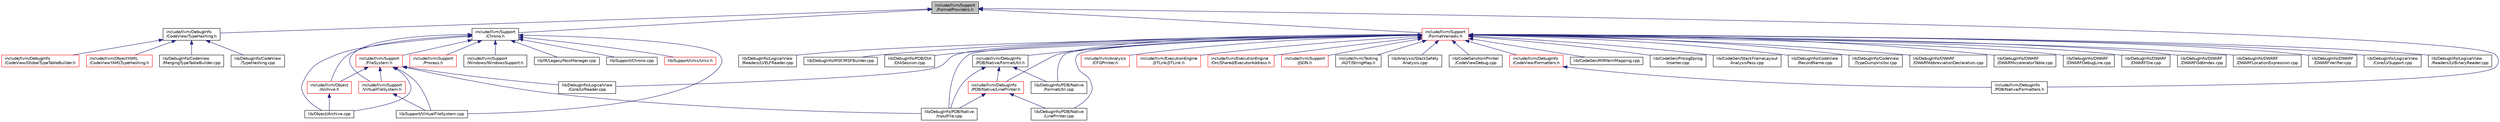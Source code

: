 digraph "include/llvm/Support/FormatProviders.h"
{
 // LATEX_PDF_SIZE
  bgcolor="transparent";
  edge [fontname="Helvetica",fontsize="10",labelfontname="Helvetica",labelfontsize="10"];
  node [fontname="Helvetica",fontsize="10",shape=record];
  Node1 [label="include/llvm/Support\l/FormatProviders.h",height=0.2,width=0.4,color="black", fillcolor="grey75", style="filled", fontcolor="black",tooltip=" "];
  Node1 -> Node2 [dir="back",color="midnightblue",fontsize="10",style="solid",fontname="Helvetica"];
  Node2 [label="include/llvm/DebugInfo\l/CodeView/TypeHashing.h",height=0.2,width=0.4,color="black",URL="$TypeHashing_8h.html",tooltip=" "];
  Node2 -> Node3 [dir="back",color="midnightblue",fontsize="10",style="solid",fontname="Helvetica"];
  Node3 [label="include/llvm/DebugInfo\l/CodeView/GlobalTypeTableBuilder.h",height=0.2,width=0.4,color="red",URL="$GlobalTypeTableBuilder_8h.html",tooltip=" "];
  Node2 -> Node9 [dir="back",color="midnightblue",fontsize="10",style="solid",fontname="Helvetica"];
  Node9 [label="include/llvm/ObjectYAML\l/CodeViewYAMLTypeHashing.h",height=0.2,width=0.4,color="red",URL="$CodeViewYAMLTypeHashing_8h.html",tooltip=" "];
  Node2 -> Node21 [dir="back",color="midnightblue",fontsize="10",style="solid",fontname="Helvetica"];
  Node21 [label="lib/DebugInfo/CodeView\l/MergingTypeTableBuilder.cpp",height=0.2,width=0.4,color="black",URL="$MergingTypeTableBuilder_8cpp.html",tooltip=" "];
  Node2 -> Node22 [dir="back",color="midnightblue",fontsize="10",style="solid",fontname="Helvetica"];
  Node22 [label="lib/DebugInfo/CodeView\l/TypeHashing.cpp",height=0.2,width=0.4,color="black",URL="$TypeHashing_8cpp.html",tooltip=" "];
  Node1 -> Node23 [dir="back",color="midnightblue",fontsize="10",style="solid",fontname="Helvetica"];
  Node23 [label="include/llvm/DebugInfo\l/PDB/Native/Formatters.h",height=0.2,width=0.4,color="black",URL="$PDB_2Native_2Formatters_8h.html",tooltip=" "];
  Node1 -> Node24 [dir="back",color="midnightblue",fontsize="10",style="solid",fontname="Helvetica"];
  Node24 [label="include/llvm/Support\l/Chrono.h",height=0.2,width=0.4,color="black",URL="$Chrono_8h.html",tooltip=" "];
  Node24 -> Node25 [dir="back",color="midnightblue",fontsize="10",style="solid",fontname="Helvetica"];
  Node25 [label="include/llvm/Object\l/Archive.h",height=0.2,width=0.4,color="red",URL="$include_2llvm_2Object_2Archive_8h.html",tooltip=" "];
  Node25 -> Node51 [dir="back",color="midnightblue",fontsize="10",style="solid",fontname="Helvetica"];
  Node51 [label="lib/Object/Archive.cpp",height=0.2,width=0.4,color="black",URL="$Object_2Archive_8cpp.html",tooltip=" "];
  Node24 -> Node56 [dir="back",color="midnightblue",fontsize="10",style="solid",fontname="Helvetica"];
  Node56 [label="include/llvm/Support\l/FileSystem.h",height=0.2,width=0.4,color="red",URL="$FileSystem_8h.html",tooltip=" "];
  Node56 -> Node25 [dir="back",color="midnightblue",fontsize="10",style="solid",fontname="Helvetica"];
  Node56 -> Node144 [dir="back",color="midnightblue",fontsize="10",style="solid",fontname="Helvetica"];
  Node144 [label="include/llvm/Support\l/VirtualFileSystem.h",height=0.2,width=0.4,color="red",URL="$VirtualFileSystem_8h.html",tooltip=" "];
  Node144 -> Node157 [dir="back",color="midnightblue",fontsize="10",style="solid",fontname="Helvetica"];
  Node157 [label="lib/Support/VirtualFileSystem.cpp",height=0.2,width=0.4,color="black",URL="$VirtualFileSystem_8cpp.html",tooltip=" "];
  Node56 -> Node169 [dir="back",color="midnightblue",fontsize="10",style="solid",fontname="Helvetica"];
  Node169 [label="lib/DebugInfo/LogicalView\l/Core/LVReader.cpp",height=0.2,width=0.4,color="black",URL="$LVReader_8cpp.html",tooltip=" "];
  Node56 -> Node170 [dir="back",color="midnightblue",fontsize="10",style="solid",fontname="Helvetica"];
  Node170 [label="lib/DebugInfo/PDB/Native\l/InputFile.cpp",height=0.2,width=0.4,color="black",URL="$InputFile_8cpp.html",tooltip=" "];
  Node56 -> Node51 [dir="back",color="midnightblue",fontsize="10",style="solid",fontname="Helvetica"];
  Node56 -> Node157 [dir="back",color="midnightblue",fontsize="10",style="solid",fontname="Helvetica"];
  Node24 -> Node104 [dir="back",color="midnightblue",fontsize="10",style="solid",fontname="Helvetica"];
  Node104 [label="include/llvm/Support\l/Process.h",height=0.2,width=0.4,color="red",URL="$Process_8h.html",tooltip=" "];
  Node24 -> Node144 [dir="back",color="midnightblue",fontsize="10",style="solid",fontname="Helvetica"];
  Node24 -> Node202 [dir="back",color="midnightblue",fontsize="10",style="solid",fontname="Helvetica"];
  Node202 [label="include/llvm/Support\l/Windows/WindowsSupport.h",height=0.2,width=0.4,color="black",URL="$WindowsSupport_8h.html",tooltip=" "];
  Node24 -> Node203 [dir="back",color="midnightblue",fontsize="10",style="solid",fontname="Helvetica"];
  Node203 [label="lib/IR/LegacyPassManager.cpp",height=0.2,width=0.4,color="black",URL="$LegacyPassManager_8cpp.html",tooltip=" "];
  Node24 -> Node51 [dir="back",color="midnightblue",fontsize="10",style="solid",fontname="Helvetica"];
  Node24 -> Node204 [dir="back",color="midnightblue",fontsize="10",style="solid",fontname="Helvetica"];
  Node204 [label="lib/Support/Chrono.cpp",height=0.2,width=0.4,color="black",URL="$Chrono_8cpp.html",tooltip=" "];
  Node24 -> Node205 [dir="back",color="midnightblue",fontsize="10",style="solid",fontname="Helvetica"];
  Node205 [label="lib/Support/Unix/Unix.h",height=0.2,width=0.4,color="red",URL="$Unix_8h.html",tooltip=" "];
  Node24 -> Node157 [dir="back",color="midnightblue",fontsize="10",style="solid",fontname="Helvetica"];
  Node1 -> Node211 [dir="back",color="midnightblue",fontsize="10",style="solid",fontname="Helvetica"];
  Node211 [label="include/llvm/Support\l/FormatVariadic.h",height=0.2,width=0.4,color="red",URL="$FormatVariadic_8h.html",tooltip=" "];
  Node211 -> Node212 [dir="back",color="midnightblue",fontsize="10",style="solid",fontname="Helvetica"];
  Node212 [label="include/llvm/Analysis\l/CFGPrinter.h",height=0.2,width=0.4,color="red",URL="$CFGPrinter_8h.html",tooltip=" "];
  Node211 -> Node215 [dir="back",color="midnightblue",fontsize="10",style="solid",fontname="Helvetica"];
  Node215 [label="include/llvm/DebugInfo\l/CodeView/Formatters.h",height=0.2,width=0.4,color="red",URL="$CodeView_2Formatters_8h.html",tooltip=" "];
  Node215 -> Node23 [dir="back",color="midnightblue",fontsize="10",style="solid",fontname="Helvetica"];
  Node211 -> Node218 [dir="back",color="midnightblue",fontsize="10",style="solid",fontname="Helvetica"];
  Node218 [label="include/llvm/DebugInfo\l/PDB/Native/FormatUtil.h",height=0.2,width=0.4,color="black",URL="$FormatUtil_8h.html",tooltip=" "];
  Node218 -> Node219 [dir="back",color="midnightblue",fontsize="10",style="solid",fontname="Helvetica"];
  Node219 [label="include/llvm/DebugInfo\l/PDB/Native/LinePrinter.h",height=0.2,width=0.4,color="red",URL="$LinePrinter_8h.html",tooltip=" "];
  Node219 -> Node170 [dir="back",color="midnightblue",fontsize="10",style="solid",fontname="Helvetica"];
  Node219 -> Node221 [dir="back",color="midnightblue",fontsize="10",style="solid",fontname="Helvetica"];
  Node221 [label="lib/DebugInfo/PDB/Native\l/LinePrinter.cpp",height=0.2,width=0.4,color="black",URL="$LinePrinter_8cpp.html",tooltip=" "];
  Node218 -> Node222 [dir="back",color="midnightblue",fontsize="10",style="solid",fontname="Helvetica"];
  Node222 [label="lib/DebugInfo/PDB/Native\l/FormatUtil.cpp",height=0.2,width=0.4,color="black",URL="$FormatUtil_8cpp.html",tooltip=" "];
  Node218 -> Node170 [dir="back",color="midnightblue",fontsize="10",style="solid",fontname="Helvetica"];
  Node211 -> Node219 [dir="back",color="midnightblue",fontsize="10",style="solid",fontname="Helvetica"];
  Node211 -> Node223 [dir="back",color="midnightblue",fontsize="10",style="solid",fontname="Helvetica"];
  Node223 [label="include/llvm/ExecutionEngine\l/JITLink/JITLink.h",height=0.2,width=0.4,color="red",URL="$JITLink_8h.html",tooltip=" "];
  Node211 -> Node287 [dir="back",color="midnightblue",fontsize="10",style="solid",fontname="Helvetica"];
  Node287 [label="include/llvm/ExecutionEngine\l/Orc/Shared/ExecutorAddress.h",height=0.2,width=0.4,color="red",URL="$ExecutorAddress_8h.html",tooltip=" "];
  Node211 -> Node346 [dir="back",color="midnightblue",fontsize="10",style="solid",fontname="Helvetica"];
  Node346 [label="include/llvm/Support\l/JSON.h",height=0.2,width=0.4,color="red",URL="$JSON_8h.html",tooltip=" "];
  Node211 -> Node492 [dir="back",color="midnightblue",fontsize="10",style="solid",fontname="Helvetica"];
  Node492 [label="include/llvm/Testing\l/ADT/StringMap.h",height=0.2,width=0.4,color="black",URL="$Testing_2ADT_2StringMap_8h.html",tooltip=" "];
  Node211 -> Node493 [dir="back",color="midnightblue",fontsize="10",style="solid",fontname="Helvetica"];
  Node493 [label="lib/Analysis/StackSafety\lAnalysis.cpp",height=0.2,width=0.4,color="black",URL="$StackSafetyAnalysis_8cpp.html",tooltip=" "];
  Node211 -> Node6 [dir="back",color="midnightblue",fontsize="10",style="solid",fontname="Helvetica"];
  Node6 [label="lib/CodeGen/AsmPrinter\l/CodeViewDebug.cpp",height=0.2,width=0.4,color="black",URL="$CodeViewDebug_8cpp.html",tooltip=" "];
  Node211 -> Node494 [dir="back",color="midnightblue",fontsize="10",style="solid",fontname="Helvetica"];
  Node494 [label="lib/CodeGen/MIRYamlMapping.cpp",height=0.2,width=0.4,color="black",URL="$MIRYamlMapping_8cpp.html",tooltip=" "];
  Node211 -> Node495 [dir="back",color="midnightblue",fontsize="10",style="solid",fontname="Helvetica"];
  Node495 [label="lib/CodeGen/PrologEpilog\lInserter.cpp",height=0.2,width=0.4,color="black",URL="$PrologEpilogInserter_8cpp.html",tooltip=" "];
  Node211 -> Node496 [dir="back",color="midnightblue",fontsize="10",style="solid",fontname="Helvetica"];
  Node496 [label="lib/CodeGen/StackFrameLayout\lAnalysisPass.cpp",height=0.2,width=0.4,color="black",URL="$StackFrameLayoutAnalysisPass_8cpp.html",tooltip=" "];
  Node211 -> Node497 [dir="back",color="midnightblue",fontsize="10",style="solid",fontname="Helvetica"];
  Node497 [label="lib/DebugInfo/CodeView\l/RecordName.cpp",height=0.2,width=0.4,color="black",URL="$RecordName_8cpp.html",tooltip=" "];
  Node211 -> Node476 [dir="back",color="midnightblue",fontsize="10",style="solid",fontname="Helvetica"];
  Node476 [label="lib/DebugInfo/CodeView\l/TypeDumpVisitor.cpp",height=0.2,width=0.4,color="black",URL="$TypeDumpVisitor_8cpp.html",tooltip=" "];
  Node211 -> Node498 [dir="back",color="midnightblue",fontsize="10",style="solid",fontname="Helvetica"];
  Node498 [label="lib/DebugInfo/DWARF\l/DWARFAbbreviationDeclaration.cpp",height=0.2,width=0.4,color="black",URL="$DWARFAbbreviationDeclaration_8cpp.html",tooltip=" "];
  Node211 -> Node479 [dir="back",color="midnightblue",fontsize="10",style="solid",fontname="Helvetica"];
  Node479 [label="lib/DebugInfo/DWARF\l/DWARFAcceleratorTable.cpp",height=0.2,width=0.4,color="black",URL="$DWARFAcceleratorTable_8cpp.html",tooltip=" "];
  Node211 -> Node499 [dir="back",color="midnightblue",fontsize="10",style="solid",fontname="Helvetica"];
  Node499 [label="lib/DebugInfo/DWARF\l/DWARFDebugLine.cpp",height=0.2,width=0.4,color="black",URL="$DWARFDebugLine_8cpp.html",tooltip=" "];
  Node211 -> Node500 [dir="back",color="midnightblue",fontsize="10",style="solid",fontname="Helvetica"];
  Node500 [label="lib/DebugInfo/DWARF\l/DWARFDie.cpp",height=0.2,width=0.4,color="black",URL="$DWARFDie_8cpp.html",tooltip=" "];
  Node211 -> Node501 [dir="back",color="midnightblue",fontsize="10",style="solid",fontname="Helvetica"];
  Node501 [label="lib/DebugInfo/DWARF\l/DWARFGdbIndex.cpp",height=0.2,width=0.4,color="black",URL="$DWARFGdbIndex_8cpp.html",tooltip=" "];
  Node211 -> Node502 [dir="back",color="midnightblue",fontsize="10",style="solid",fontname="Helvetica"];
  Node502 [label="lib/DebugInfo/DWARF\l/DWARFLocationExpression.cpp",height=0.2,width=0.4,color="black",URL="$DWARFLocationExpression_8cpp.html",tooltip=" "];
  Node211 -> Node503 [dir="back",color="midnightblue",fontsize="10",style="solid",fontname="Helvetica"];
  Node503 [label="lib/DebugInfo/DWARF\l/DWARFVerifier.cpp",height=0.2,width=0.4,color="black",URL="$DWARFVerifier_8cpp.html",tooltip=" "];
  Node211 -> Node169 [dir="back",color="midnightblue",fontsize="10",style="solid",fontname="Helvetica"];
  Node211 -> Node504 [dir="back",color="midnightblue",fontsize="10",style="solid",fontname="Helvetica"];
  Node504 [label="lib/DebugInfo/LogicalView\l/Core/LVSupport.cpp",height=0.2,width=0.4,color="black",URL="$LVSupport_8cpp.html",tooltip=" "];
  Node211 -> Node447 [dir="back",color="midnightblue",fontsize="10",style="solid",fontname="Helvetica"];
  Node447 [label="lib/DebugInfo/LogicalView\l/Readers/LVBinaryReader.cpp",height=0.2,width=0.4,color="black",URL="$LVBinaryReader_8cpp.html",tooltip=" "];
  Node211 -> Node446 [dir="back",color="midnightblue",fontsize="10",style="solid",fontname="Helvetica"];
  Node446 [label="lib/DebugInfo/LogicalView\l/Readers/LVELFReader.cpp",height=0.2,width=0.4,color="black",URL="$LVELFReader_8cpp.html",tooltip=" "];
  Node211 -> Node505 [dir="back",color="midnightblue",fontsize="10",style="solid",fontname="Helvetica"];
  Node505 [label="lib/DebugInfo/MSF/MSFBuilder.cpp",height=0.2,width=0.4,color="black",URL="$MSFBuilder_8cpp.html",tooltip=" "];
  Node211 -> Node506 [dir="back",color="midnightblue",fontsize="10",style="solid",fontname="Helvetica"];
  Node506 [label="lib/DebugInfo/PDB/DIA\l/DIASession.cpp",height=0.2,width=0.4,color="black",URL="$DIASession_8cpp.html",tooltip=" "];
  Node211 -> Node222 [dir="back",color="midnightblue",fontsize="10",style="solid",fontname="Helvetica"];
  Node211 -> Node170 [dir="back",color="midnightblue",fontsize="10",style="solid",fontname="Helvetica"];
  Node211 -> Node221 [dir="back",color="midnightblue",fontsize="10",style="solid",fontname="Helvetica"];
}
